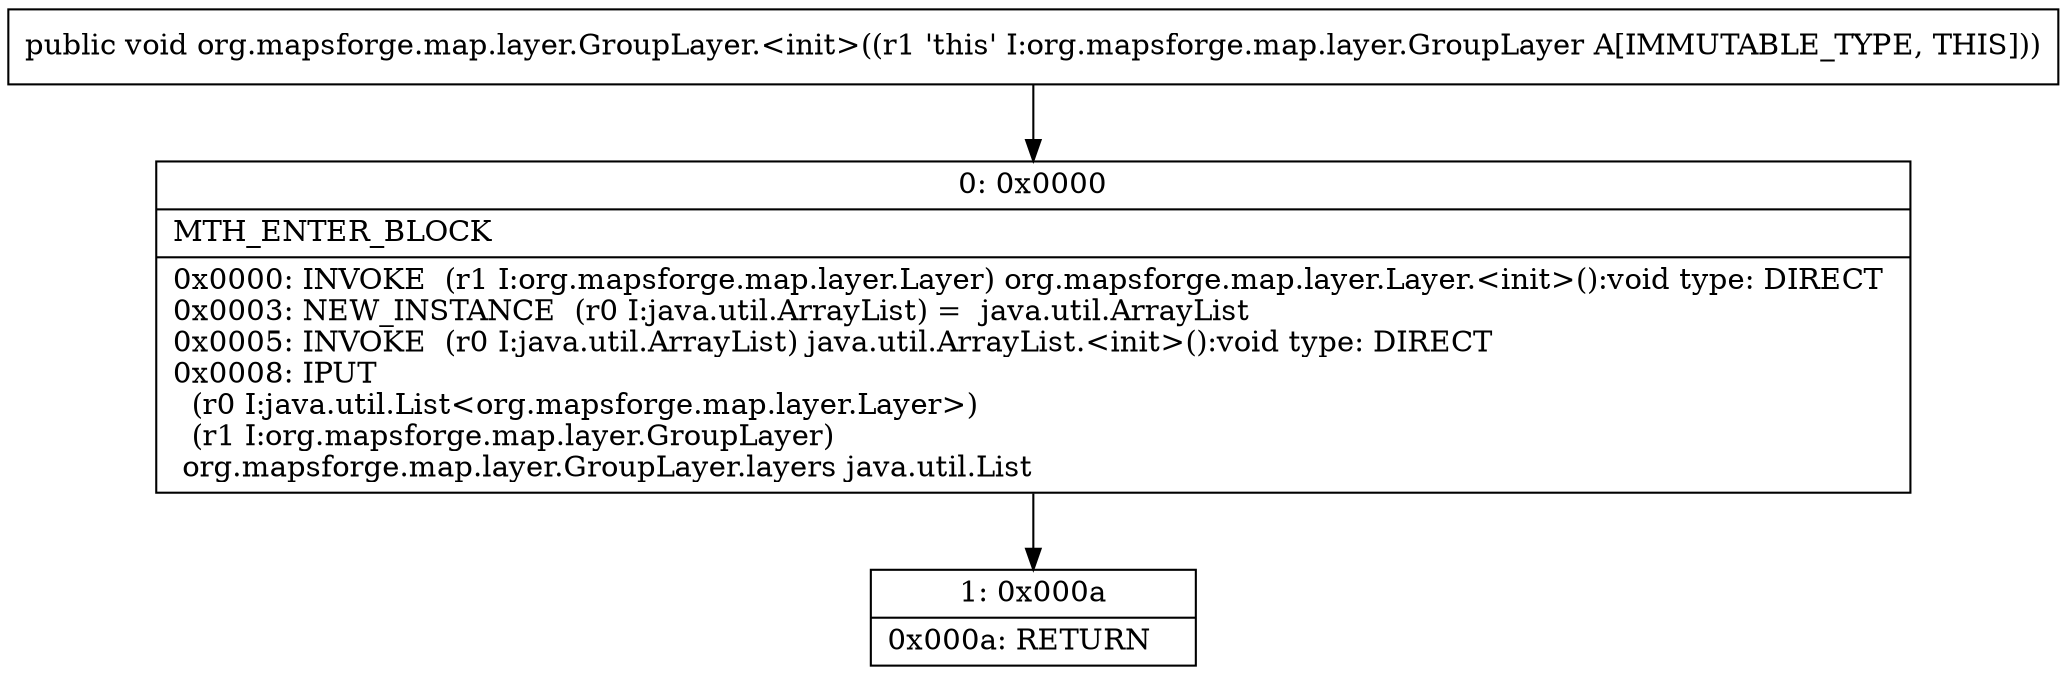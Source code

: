 digraph "CFG fororg.mapsforge.map.layer.GroupLayer.\<init\>()V" {
Node_0 [shape=record,label="{0\:\ 0x0000|MTH_ENTER_BLOCK\l|0x0000: INVOKE  (r1 I:org.mapsforge.map.layer.Layer) org.mapsforge.map.layer.Layer.\<init\>():void type: DIRECT \l0x0003: NEW_INSTANCE  (r0 I:java.util.ArrayList) =  java.util.ArrayList \l0x0005: INVOKE  (r0 I:java.util.ArrayList) java.util.ArrayList.\<init\>():void type: DIRECT \l0x0008: IPUT  \l  (r0 I:java.util.List\<org.mapsforge.map.layer.Layer\>)\l  (r1 I:org.mapsforge.map.layer.GroupLayer)\l org.mapsforge.map.layer.GroupLayer.layers java.util.List \l}"];
Node_1 [shape=record,label="{1\:\ 0x000a|0x000a: RETURN   \l}"];
MethodNode[shape=record,label="{public void org.mapsforge.map.layer.GroupLayer.\<init\>((r1 'this' I:org.mapsforge.map.layer.GroupLayer A[IMMUTABLE_TYPE, THIS])) }"];
MethodNode -> Node_0;
Node_0 -> Node_1;
}

